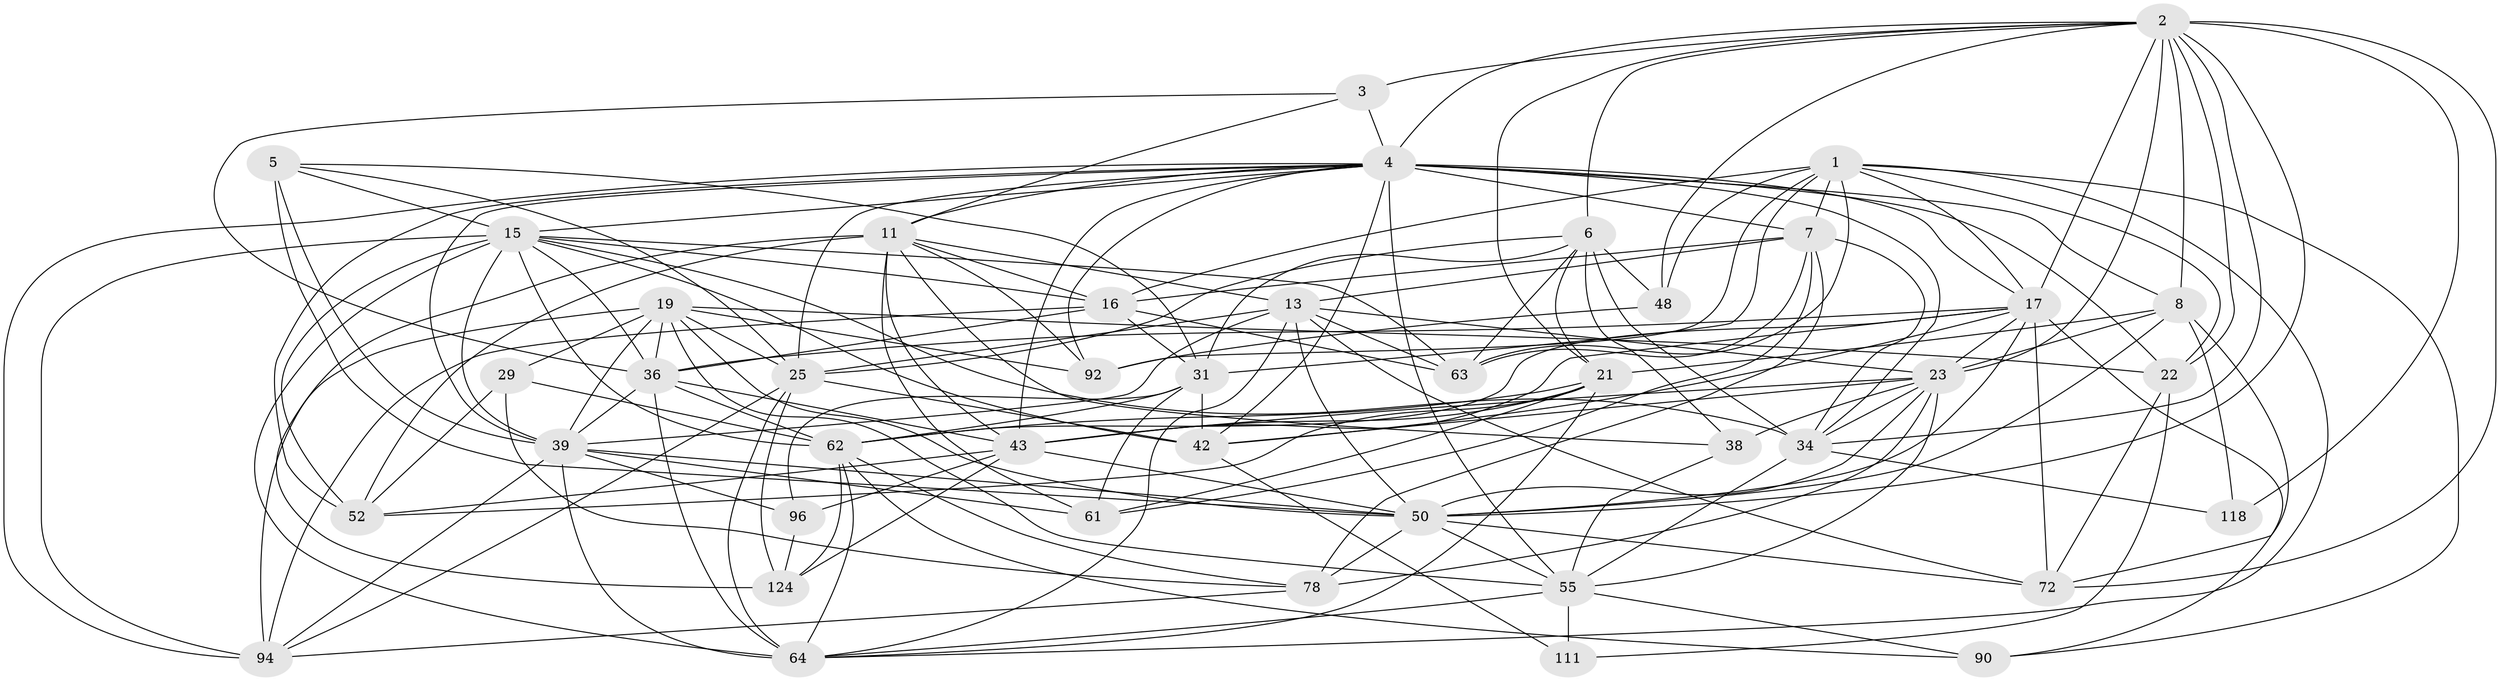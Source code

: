 // original degree distribution, {4: 1.0}
// Generated by graph-tools (version 1.1) at 2025/20/03/04/25 18:20:37]
// undirected, 43 vertices, 165 edges
graph export_dot {
graph [start="1"]
  node [color=gray90,style=filled];
  1 [super="+132+12"];
  2 [super="+24+139+76"];
  3;
  4 [super="+14+33+84"];
  5 [super="+70"];
  6 [super="+121+144"];
  7 [super="+104+9"];
  8 [super="+73+112+10"];
  11 [super="+26+44+99"];
  13 [super="+20+138"];
  15 [super="+116+18+140"];
  16 [super="+130+67"];
  17 [super="+120+69+75"];
  19 [super="+37+27+77"];
  21 [super="+30+66"];
  22 [super="+89"];
  23 [super="+106+46+54"];
  25 [super="+28+88+60+125"];
  29;
  31 [super="+117+87"];
  34 [super="+45+122"];
  36 [super="+58+105"];
  38;
  39 [super="+40+82"];
  42 [super="+59+49"];
  43 [super="+91+119"];
  48;
  50 [super="+56+65+57"];
  52 [super="+100"];
  55 [super="+68+98+97"];
  61 [super="+79"];
  62 [super="+80+113"];
  63 [super="+74"];
  64 [super="+71"];
  72 [super="+129"];
  78 [super="+95"];
  90;
  92 [super="+109"];
  94 [super="+108+143"];
  96;
  111;
  118;
  124 [super="+142"];
  1 -- 48;
  1 -- 90;
  1 -- 16;
  1 -- 22;
  1 -- 7;
  1 -- 64;
  1 -- 17;
  1 -- 92;
  1 -- 31;
  1 -- 63;
  2 -- 3;
  2 -- 6;
  2 -- 72;
  2 -- 17;
  2 -- 48;
  2 -- 22;
  2 -- 21;
  2 -- 23 [weight=2];
  2 -- 50;
  2 -- 34;
  2 -- 118;
  2 -- 8;
  2 -- 4;
  3 -- 11;
  3 -- 4;
  3 -- 36;
  4 -- 52;
  4 -- 8 [weight=4];
  4 -- 42;
  4 -- 22;
  4 -- 25;
  4 -- 39;
  4 -- 34;
  4 -- 7;
  4 -- 11;
  4 -- 55;
  4 -- 92;
  4 -- 94;
  4 -- 15;
  4 -- 17;
  4 -- 43;
  5 -- 50;
  5 -- 25;
  5 -- 31;
  5 -- 39 [weight=2];
  5 -- 15;
  6 -- 48;
  6 -- 34;
  6 -- 25;
  6 -- 63;
  6 -- 38;
  6 -- 31;
  6 -- 21;
  7 -- 61;
  7 -- 34;
  7 -- 63;
  7 -- 16;
  7 -- 78;
  7 -- 13;
  8 -- 118 [weight=2];
  8 -- 21;
  8 -- 50 [weight=2];
  8 -- 23;
  8 -- 72;
  11 -- 61;
  11 -- 124;
  11 -- 92 [weight=2];
  11 -- 16;
  11 -- 43 [weight=2];
  11 -- 52;
  11 -- 38;
  11 -- 13;
  13 -- 25;
  13 -- 72;
  13 -- 64;
  13 -- 23;
  13 -- 39;
  13 -- 50 [weight=2];
  13 -- 63;
  15 -- 52;
  15 -- 64;
  15 -- 62;
  15 -- 94 [weight=2];
  15 -- 16;
  15 -- 34;
  15 -- 39 [weight=2];
  15 -- 63;
  15 -- 36;
  15 -- 42;
  16 -- 31;
  16 -- 94;
  16 -- 63;
  16 -- 36;
  17 -- 62;
  17 -- 90;
  17 -- 42;
  17 -- 72;
  17 -- 36;
  17 -- 43;
  17 -- 50;
  17 -- 23 [weight=2];
  19 -- 36;
  19 -- 22;
  19 -- 39 [weight=2];
  19 -- 25;
  19 -- 92;
  19 -- 29;
  19 -- 94;
  19 -- 55;
  19 -- 50;
  21 -- 43 [weight=2];
  21 -- 62;
  21 -- 61 [weight=2];
  21 -- 64;
  21 -- 52;
  22 -- 111;
  22 -- 72;
  23 -- 38;
  23 -- 43;
  23 -- 34;
  23 -- 50;
  23 -- 78;
  23 -- 55;
  23 -- 42 [weight=2];
  25 -- 124 [weight=2];
  25 -- 42;
  25 -- 94;
  25 -- 64;
  29 -- 52;
  29 -- 62;
  29 -- 78;
  31 -- 62;
  31 -- 96;
  31 -- 61;
  31 -- 42;
  34 -- 118;
  34 -- 55;
  36 -- 64 [weight=2];
  36 -- 43;
  36 -- 62;
  36 -- 39;
  38 -- 55;
  39 -- 64;
  39 -- 96;
  39 -- 94;
  39 -- 61;
  39 -- 50;
  42 -- 111;
  43 -- 96;
  43 -- 124;
  43 -- 52;
  43 -- 50;
  48 -- 92;
  50 -- 72;
  50 -- 78;
  50 -- 55;
  55 -- 64;
  55 -- 111 [weight=2];
  55 -- 90;
  62 -- 124;
  62 -- 90;
  62 -- 78;
  62 -- 64;
  78 -- 94;
  96 -- 124;
}
